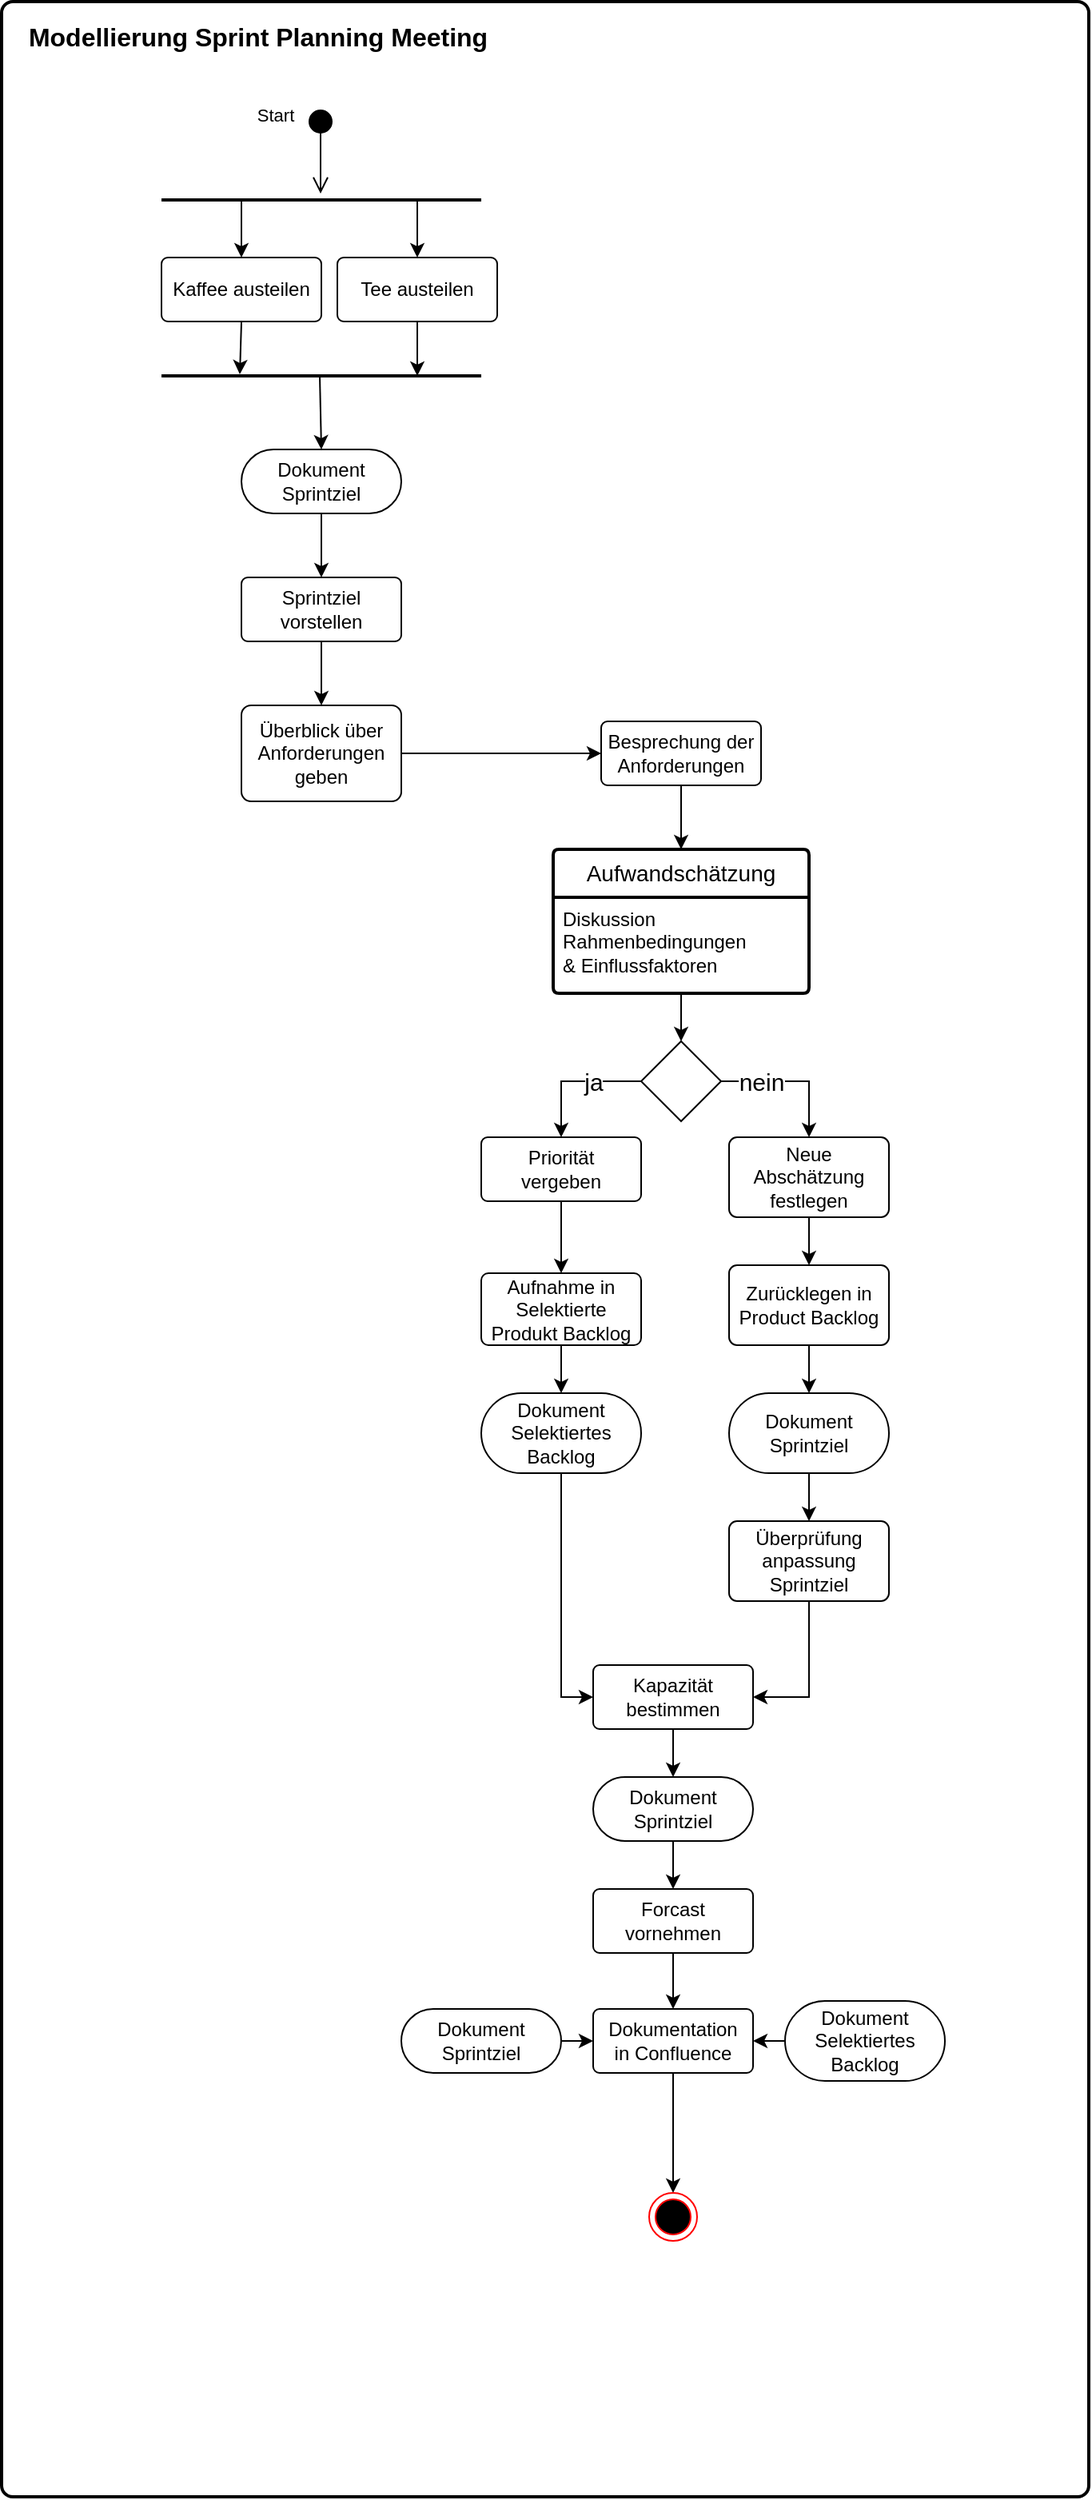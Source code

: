 <mxfile version="26.2.14">
  <diagram name="Seite-1" id="2-RKe3WMMs-gF89qvYEc">
    <mxGraphModel dx="823" dy="550" grid="1" gridSize="10" guides="1" tooltips="1" connect="1" arrows="1" fold="1" page="1" pageScale="1" pageWidth="827" pageHeight="1169" math="0" shadow="0">
      <root>
        <mxCell id="0" />
        <mxCell id="1" parent="0" />
        <mxCell id="zSzZWTqhvxV4pjIwZvgy-29" value="" style="rounded=1;whiteSpace=wrap;html=1;absoluteArcSize=1;arcSize=14;strokeWidth=2;fillColor=none;movable=0;resizable=0;rotatable=0;deletable=0;editable=0;locked=1;connectable=0;" parent="1" vertex="1">
          <mxGeometry x="80" y="80" width="680" height="1560" as="geometry" />
        </mxCell>
        <mxCell id="zSzZWTqhvxV4pjIwZvgy-30" value="&lt;font style=&quot;font-size: 16px;&quot;&gt;Modellierung Sprint Planning Meeting&lt;/font&gt;" style="text;strokeColor=none;fillColor=none;html=1;fontSize=24;fontStyle=1;verticalAlign=middle;align=center;" parent="1" vertex="1">
          <mxGeometry x="190" y="80" width="100" height="40" as="geometry" />
        </mxCell>
        <mxCell id="zSzZWTqhvxV4pjIwZvgy-38" value="Tee austeilen" style="rounded=1;arcSize=10;whiteSpace=wrap;html=1;align=center;" parent="1" vertex="1">
          <mxGeometry x="290" y="240" width="100" height="40" as="geometry" />
        </mxCell>
        <mxCell id="zSzZWTqhvxV4pjIwZvgy-39" value="" style="endArrow=classic;html=1;rounded=0;entryX=0.5;entryY=0;entryDx=0;entryDy=0;strokeWidth=1;exitX=0.8;exitY=0.5;exitDx=0;exitDy=0;exitPerimeter=0;" parent="1" source="zSzZWTqhvxV4pjIwZvgy-32" target="zSzZWTqhvxV4pjIwZvgy-38" edge="1">
          <mxGeometry width="50" height="50" relative="1" as="geometry">
            <mxPoint x="300" y="210" as="sourcePoint" />
            <mxPoint x="300" y="270" as="targetPoint" />
          </mxGeometry>
        </mxCell>
        <mxCell id="zSzZWTqhvxV4pjIwZvgy-42" value="" style="endArrow=classic;html=1;rounded=0;strokeWidth=1;exitX=0.5;exitY=1;exitDx=0;exitDy=0;entryX=0.8;entryY=0.5;entryDx=0;entryDy=0;entryPerimeter=0;" parent="1" source="zSzZWTqhvxV4pjIwZvgy-38" target="zSzZWTqhvxV4pjIwZvgy-41" edge="1">
          <mxGeometry width="50" height="50" relative="1" as="geometry">
            <mxPoint x="300" y="300" as="sourcePoint" />
            <mxPoint x="360" y="340" as="targetPoint" />
          </mxGeometry>
        </mxCell>
        <mxCell id="zSzZWTqhvxV4pjIwZvgy-61" value="&lt;div&gt;Überblick über &lt;br&gt;&lt;/div&gt;&lt;div&gt;Anforderungen&lt;/div&gt;&lt;div&gt;geben&lt;/div&gt;" style="rounded=1;arcSize=10;whiteSpace=wrap;html=1;align=center;" parent="1" vertex="1">
          <mxGeometry x="230" y="520" width="100" height="60" as="geometry" />
        </mxCell>
        <mxCell id="zSzZWTqhvxV4pjIwZvgy-62" value="" style="endArrow=classic;html=1;rounded=0;strokeWidth=1;exitX=0.5;exitY=1;exitDx=0;exitDy=0;entryX=0.5;entryY=0;entryDx=0;entryDy=0;" parent="1" source="zSzZWTqhvxV4pjIwZvgy-45" target="zSzZWTqhvxV4pjIwZvgy-61" edge="1">
          <mxGeometry width="50" height="50" relative="1" as="geometry">
            <mxPoint x="289" y="414" as="sourcePoint" />
            <mxPoint x="290" y="450" as="targetPoint" />
          </mxGeometry>
        </mxCell>
        <mxCell id="zSzZWTqhvxV4pjIwZvgy-63" value="&lt;div&gt;Besprechung der&lt;/div&gt;&lt;div&gt;Anforderungen&lt;/div&gt;" style="rounded=1;arcSize=10;whiteSpace=wrap;html=1;align=center;" parent="1" vertex="1">
          <mxGeometry x="455" y="530" width="100" height="40" as="geometry" />
        </mxCell>
        <mxCell id="zSzZWTqhvxV4pjIwZvgy-64" value="" style="endArrow=classic;html=1;rounded=0;strokeWidth=1;exitX=1;exitY=0.5;exitDx=0;exitDy=0;entryX=0;entryY=0.5;entryDx=0;entryDy=0;" parent="1" source="zSzZWTqhvxV4pjIwZvgy-61" target="zSzZWTqhvxV4pjIwZvgy-63" edge="1">
          <mxGeometry width="50" height="50" relative="1" as="geometry">
            <mxPoint x="290" y="490" as="sourcePoint" />
            <mxPoint x="290" y="530" as="targetPoint" />
          </mxGeometry>
        </mxCell>
        <mxCell id="zSzZWTqhvxV4pjIwZvgy-66" value="" style="endArrow=classic;html=1;rounded=0;strokeWidth=1;exitX=0.5;exitY=1;exitDx=0;exitDy=0;entryX=0.5;entryY=0;entryDx=0;entryDy=0;" parent="1" source="zSzZWTqhvxV4pjIwZvgy-63" edge="1">
          <mxGeometry width="50" height="50" relative="1" as="geometry">
            <mxPoint x="265" y="555" as="sourcePoint" />
            <mxPoint x="505" y="610" as="targetPoint" />
          </mxGeometry>
        </mxCell>
        <mxCell id="zSzZWTqhvxV4pjIwZvgy-69" value="Aufwandschätzung" style="swimlane;childLayout=stackLayout;horizontal=1;startSize=30;horizontalStack=0;rounded=1;fontSize=14;fontStyle=0;strokeWidth=2;resizeParent=0;resizeLast=1;shadow=0;dashed=0;align=center;arcSize=4;whiteSpace=wrap;html=1;" parent="1" vertex="1">
          <mxGeometry x="425" y="610" width="160" height="90" as="geometry" />
        </mxCell>
        <mxCell id="zSzZWTqhvxV4pjIwZvgy-70" value="&lt;div&gt;Diskussion&lt;/div&gt;&lt;div&gt;Rahmenbedingungen&lt;/div&gt;&lt;div&gt;&amp;amp; Einflussfaktoren&lt;/div&gt;" style="align=left;strokeColor=none;fillColor=none;spacingLeft=4;spacingRight=4;fontSize=12;verticalAlign=top;resizable=0;rotatable=0;part=1;html=1;whiteSpace=wrap;" parent="zSzZWTqhvxV4pjIwZvgy-69" vertex="1">
          <mxGeometry y="30" width="160" height="60" as="geometry" />
        </mxCell>
        <mxCell id="8XdRo2cmB4BejIaxNpTz-4" value="" style="endArrow=classic;html=1;rounded=0;strokeWidth=1;exitX=0.5;exitY=1;exitDx=0;exitDy=0;entryX=0.5;entryY=0;entryDx=0;entryDy=0;" parent="1" source="zSzZWTqhvxV4pjIwZvgy-70" target="8XdRo2cmB4BejIaxNpTz-2" edge="1">
          <mxGeometry width="50" height="50" relative="1" as="geometry">
            <mxPoint x="515" y="580" as="sourcePoint" />
            <mxPoint x="515" y="620" as="targetPoint" />
          </mxGeometry>
        </mxCell>
        <mxCell id="8XdRo2cmB4BejIaxNpTz-36" style="edgeStyle=orthogonalEdgeStyle;rounded=0;orthogonalLoop=1;jettySize=auto;html=1;exitX=0.5;exitY=1;exitDx=0;exitDy=0;entryX=1;entryY=0.5;entryDx=0;entryDy=0;" parent="1" source="8XdRo2cmB4BejIaxNpTz-12" target="8XdRo2cmB4BejIaxNpTz-35" edge="1">
          <mxGeometry relative="1" as="geometry" />
        </mxCell>
        <mxCell id="8XdRo2cmB4BejIaxNpTz-12" value="&lt;div&gt;Überprüfung anpassung&lt;/div&gt;&lt;div&gt;Sprintziel&lt;/div&gt;" style="rounded=1;arcSize=10;whiteSpace=wrap;html=1;align=center;" parent="1" vertex="1">
          <mxGeometry x="535" y="1030" width="100" height="50" as="geometry" />
        </mxCell>
        <mxCell id="8XdRo2cmB4BejIaxNpTz-7" value="ja" style="edgeStyle=orthogonalEdgeStyle;rounded=0;orthogonalLoop=1;jettySize=auto;html=1;exitX=0;exitY=0.5;exitDx=0;exitDy=0;entryX=0.5;entryY=0;entryDx=0;entryDy=0;fontSize=15;" parent="1" source="8XdRo2cmB4BejIaxNpTz-2" target="8XdRo2cmB4BejIaxNpTz-5" edge="1">
          <mxGeometry x="-0.294" relative="1" as="geometry">
            <mxPoint as="offset" />
          </mxGeometry>
        </mxCell>
        <mxCell id="8XdRo2cmB4BejIaxNpTz-9" value="&lt;font style=&quot;font-size: 15px;&quot;&gt;nein&lt;/font&gt;" style="edgeStyle=orthogonalEdgeStyle;rounded=0;orthogonalLoop=1;jettySize=auto;html=1;exitX=1;exitY=0.5;exitDx=0;exitDy=0;entryX=0.5;entryY=0;entryDx=0;entryDy=0;" parent="1" source="8XdRo2cmB4BejIaxNpTz-2" target="8XdRo2cmB4BejIaxNpTz-8" edge="1">
          <mxGeometry x="-0.444" relative="1" as="geometry">
            <mxPoint as="offset" />
          </mxGeometry>
        </mxCell>
        <mxCell id="8XdRo2cmB4BejIaxNpTz-2" value="" style="rhombus;whiteSpace=wrap;html=1;" parent="1" vertex="1">
          <mxGeometry x="480" y="730" width="50" height="50" as="geometry" />
        </mxCell>
        <mxCell id="8XdRo2cmB4BejIaxNpTz-17" style="edgeStyle=orthogonalEdgeStyle;rounded=0;orthogonalLoop=1;jettySize=auto;html=1;exitX=0.5;exitY=1;exitDx=0;exitDy=0;entryX=0.5;entryY=0;entryDx=0;entryDy=0;" parent="1" source="8XdRo2cmB4BejIaxNpTz-5" target="8XdRo2cmB4BejIaxNpTz-16" edge="1">
          <mxGeometry relative="1" as="geometry" />
        </mxCell>
        <mxCell id="8XdRo2cmB4BejIaxNpTz-5" value="&lt;div&gt;Priorität&lt;/div&gt;&lt;div&gt;vergeben&lt;/div&gt;" style="rounded=1;arcSize=10;whiteSpace=wrap;html=1;align=center;" parent="1" vertex="1">
          <mxGeometry x="380" y="790" width="100" height="40" as="geometry" />
        </mxCell>
        <mxCell id="8XdRo2cmB4BejIaxNpTz-30" style="edgeStyle=orthogonalEdgeStyle;rounded=0;orthogonalLoop=1;jettySize=auto;html=1;exitX=0.5;exitY=1;exitDx=0;exitDy=0;entryX=0.5;entryY=0;entryDx=0;entryDy=0;" parent="1" source="8XdRo2cmB4BejIaxNpTz-8" target="8XdRo2cmB4BejIaxNpTz-10" edge="1">
          <mxGeometry relative="1" as="geometry" />
        </mxCell>
        <mxCell id="8XdRo2cmB4BejIaxNpTz-8" value="Neue Abschätzung festlegen" style="rounded=1;arcSize=10;whiteSpace=wrap;html=1;align=center;" parent="1" vertex="1">
          <mxGeometry x="535" y="790" width="100" height="50" as="geometry" />
        </mxCell>
        <mxCell id="8XdRo2cmB4BejIaxNpTz-33" style="edgeStyle=orthogonalEdgeStyle;rounded=0;orthogonalLoop=1;jettySize=auto;html=1;exitX=0.5;exitY=1;exitDx=0;exitDy=0;" parent="1" source="8XdRo2cmB4BejIaxNpTz-10" edge="1">
          <mxGeometry relative="1" as="geometry">
            <mxPoint x="585" y="950" as="targetPoint" />
          </mxGeometry>
        </mxCell>
        <mxCell id="8XdRo2cmB4BejIaxNpTz-10" value="Zurücklegen in Product Backlog" style="rounded=1;arcSize=10;whiteSpace=wrap;html=1;align=center;" parent="1" vertex="1">
          <mxGeometry x="535" y="870" width="100" height="50" as="geometry" />
        </mxCell>
        <mxCell id="zSzZWTqhvxV4pjIwZvgy-36" value="Kaffee austeilen" style="rounded=1;arcSize=10;whiteSpace=wrap;html=1;align=center;" parent="1" vertex="1">
          <mxGeometry x="180" y="240" width="100" height="40" as="geometry" />
        </mxCell>
        <mxCell id="zSzZWTqhvxV4pjIwZvgy-40" value="" style="endArrow=classic;html=1;rounded=0;entryX=0.5;entryY=0;entryDx=0;entryDy=0;exitX=0.25;exitY=0.5;exitDx=0;exitDy=0;exitPerimeter=0;strokeWidth=1;" parent="1" source="zSzZWTqhvxV4pjIwZvgy-32" target="zSzZWTqhvxV4pjIwZvgy-36" edge="1">
          <mxGeometry width="50" height="50" relative="1" as="geometry">
            <mxPoint x="310" y="210" as="sourcePoint" />
            <mxPoint x="310" y="270" as="targetPoint" />
          </mxGeometry>
        </mxCell>
        <mxCell id="zSzZWTqhvxV4pjIwZvgy-41" value="" style="line;strokeWidth=2;fillColor=none;align=left;verticalAlign=middle;spacingTop=-1;spacingLeft=3;spacingRight=3;rotatable=0;labelPosition=right;points=[];portConstraint=eastwest;strokeColor=inherit;" parent="1" vertex="1">
          <mxGeometry x="180" y="310" width="200" height="8" as="geometry" />
        </mxCell>
        <mxCell id="zSzZWTqhvxV4pjIwZvgy-44" value="" style="endArrow=classic;html=1;rounded=0;strokeWidth=1;exitX=0.5;exitY=1;exitDx=0;exitDy=0;entryX=0.245;entryY=0.375;entryDx=0;entryDy=0;entryPerimeter=0;" parent="1" source="zSzZWTqhvxV4pjIwZvgy-36" target="zSzZWTqhvxV4pjIwZvgy-41" edge="1">
          <mxGeometry width="50" height="50" relative="1" as="geometry">
            <mxPoint x="189.5" y="300" as="sourcePoint" />
            <mxPoint x="189.5" y="354" as="targetPoint" />
          </mxGeometry>
        </mxCell>
        <mxCell id="zSzZWTqhvxV4pjIwZvgy-47" value="Start" style="html=1;verticalAlign=bottom;startArrow=circle;startFill=1;endArrow=open;startSize=6;endSize=8;curved=0;rounded=0;entryX=0.5;entryY=0.375;entryDx=0;entryDy=0;entryPerimeter=0;jumpSize=10;strokeWidth=1;" parent="1" edge="1">
          <mxGeometry x="-0.509" y="-29" width="80" relative="1" as="geometry">
            <mxPoint x="279.5" y="147" as="sourcePoint" />
            <mxPoint x="279.5" y="200" as="targetPoint" />
            <mxPoint as="offset" />
          </mxGeometry>
        </mxCell>
        <mxCell id="zSzZWTqhvxV4pjIwZvgy-32" value="" style="line;strokeWidth=2;fillColor=none;align=left;verticalAlign=middle;spacingTop=-1;spacingLeft=3;spacingRight=3;rotatable=0;labelPosition=right;points=[];portConstraint=eastwest;strokeColor=inherit;" parent="1" vertex="1">
          <mxGeometry x="180" y="200" width="200" height="8" as="geometry" />
        </mxCell>
        <mxCell id="zSzZWTqhvxV4pjIwZvgy-45" value="Sprintziel vorstellen" style="rounded=1;arcSize=10;whiteSpace=wrap;html=1;align=center;" parent="1" vertex="1">
          <mxGeometry x="230" y="440" width="100" height="40" as="geometry" />
        </mxCell>
        <mxCell id="zSzZWTqhvxV4pjIwZvgy-46" value="" style="endArrow=classic;html=1;rounded=0;strokeWidth=1;exitX=0.495;exitY=0.5;exitDx=0;exitDy=0;exitPerimeter=0;" parent="1" source="zSzZWTqhvxV4pjIwZvgy-41" edge="1">
          <mxGeometry width="50" height="50" relative="1" as="geometry">
            <mxPoint x="260" y="380" as="sourcePoint" />
            <mxPoint x="280" y="360" as="targetPoint" />
          </mxGeometry>
        </mxCell>
        <mxCell id="8XdRo2cmB4BejIaxNpTz-27" style="edgeStyle=orthogonalEdgeStyle;rounded=0;orthogonalLoop=1;jettySize=auto;html=1;exitX=0.5;exitY=1;exitDx=0;exitDy=0;entryX=0.5;entryY=0;entryDx=0;entryDy=0;" parent="1" source="8XdRo2cmB4BejIaxNpTz-16" target="8XdRo2cmB4BejIaxNpTz-24" edge="1">
          <mxGeometry relative="1" as="geometry" />
        </mxCell>
        <mxCell id="8XdRo2cmB4BejIaxNpTz-16" value="Aufnahme in Selektierte Produkt Backlog" style="rounded=1;arcSize=10;whiteSpace=wrap;html=1;align=center;" parent="1" vertex="1">
          <mxGeometry x="380" y="875" width="100" height="45" as="geometry" />
        </mxCell>
        <mxCell id="8XdRo2cmB4BejIaxNpTz-25" style="edgeStyle=orthogonalEdgeStyle;rounded=0;orthogonalLoop=1;jettySize=auto;html=1;exitX=0.5;exitY=1;exitDx=0;exitDy=0;entryX=0.5;entryY=0;entryDx=0;entryDy=0;" parent="1" source="8XdRo2cmB4BejIaxNpTz-23" target="zSzZWTqhvxV4pjIwZvgy-45" edge="1">
          <mxGeometry relative="1" as="geometry" />
        </mxCell>
        <mxCell id="8XdRo2cmB4BejIaxNpTz-23" value="&lt;div&gt;Dokument&lt;/div&gt;&lt;div&gt;Sprintziel&lt;/div&gt;" style="rounded=1;arcSize=50;whiteSpace=wrap;html=1;align=center;" parent="1" vertex="1">
          <mxGeometry x="230" y="360" width="100" height="40" as="geometry" />
        </mxCell>
        <mxCell id="8XdRo2cmB4BejIaxNpTz-37" style="edgeStyle=orthogonalEdgeStyle;rounded=0;orthogonalLoop=1;jettySize=auto;html=1;exitX=0.5;exitY=1;exitDx=0;exitDy=0;entryX=0;entryY=0.5;entryDx=0;entryDy=0;" parent="1" source="8XdRo2cmB4BejIaxNpTz-24" target="8XdRo2cmB4BejIaxNpTz-35" edge="1">
          <mxGeometry relative="1" as="geometry" />
        </mxCell>
        <mxCell id="8XdRo2cmB4BejIaxNpTz-24" value="&lt;div&gt;Dokument&lt;/div&gt;&lt;div&gt;Selektiertes Backlog&lt;/div&gt;" style="rounded=1;arcSize=50;whiteSpace=wrap;html=1;align=center;" parent="1" vertex="1">
          <mxGeometry x="380" y="950" width="100" height="50" as="geometry" />
        </mxCell>
        <mxCell id="8XdRo2cmB4BejIaxNpTz-34" style="edgeStyle=orthogonalEdgeStyle;rounded=0;orthogonalLoop=1;jettySize=auto;html=1;exitX=0.5;exitY=1;exitDx=0;exitDy=0;entryX=0.5;entryY=0;entryDx=0;entryDy=0;" parent="1" source="8XdRo2cmB4BejIaxNpTz-32" target="8XdRo2cmB4BejIaxNpTz-12" edge="1">
          <mxGeometry relative="1" as="geometry">
            <mxPoint x="585" y="1010" as="targetPoint" />
          </mxGeometry>
        </mxCell>
        <mxCell id="8XdRo2cmB4BejIaxNpTz-32" value="&lt;div&gt;Dokument&lt;/div&gt;&lt;div&gt;Sprintziel&lt;/div&gt;" style="rounded=1;arcSize=50;whiteSpace=wrap;html=1;align=center;" parent="1" vertex="1">
          <mxGeometry x="535" y="950" width="100" height="50" as="geometry" />
        </mxCell>
        <mxCell id="8XdRo2cmB4BejIaxNpTz-39" style="edgeStyle=orthogonalEdgeStyle;rounded=0;orthogonalLoop=1;jettySize=auto;html=1;exitX=0.5;exitY=1;exitDx=0;exitDy=0;entryX=0.5;entryY=0;entryDx=0;entryDy=0;" parent="1" source="8XdRo2cmB4BejIaxNpTz-35" target="8XdRo2cmB4BejIaxNpTz-38" edge="1">
          <mxGeometry relative="1" as="geometry" />
        </mxCell>
        <mxCell id="8XdRo2cmB4BejIaxNpTz-35" value="Kapazität bestimmen" style="rounded=1;arcSize=10;whiteSpace=wrap;html=1;align=center;" parent="1" vertex="1">
          <mxGeometry x="450" y="1120" width="100" height="40" as="geometry" />
        </mxCell>
        <mxCell id="8XdRo2cmB4BejIaxNpTz-41" style="edgeStyle=orthogonalEdgeStyle;rounded=0;orthogonalLoop=1;jettySize=auto;html=1;exitX=0.5;exitY=1;exitDx=0;exitDy=0;entryX=0.5;entryY=0;entryDx=0;entryDy=0;" parent="1" source="8XdRo2cmB4BejIaxNpTz-38" target="8XdRo2cmB4BejIaxNpTz-40" edge="1">
          <mxGeometry relative="1" as="geometry" />
        </mxCell>
        <mxCell id="8XdRo2cmB4BejIaxNpTz-38" value="&lt;div&gt;Dokument&lt;/div&gt;&lt;div&gt;Sprintziel&lt;/div&gt;" style="rounded=1;arcSize=50;whiteSpace=wrap;html=1;align=center;" parent="1" vertex="1">
          <mxGeometry x="450" y="1190" width="100" height="40" as="geometry" />
        </mxCell>
        <mxCell id="8XdRo2cmB4BejIaxNpTz-54" style="edgeStyle=orthogonalEdgeStyle;rounded=0;orthogonalLoop=1;jettySize=auto;html=1;exitX=0.5;exitY=1;exitDx=0;exitDy=0;" parent="1" source="8XdRo2cmB4BejIaxNpTz-40" target="8XdRo2cmB4BejIaxNpTz-49" edge="1">
          <mxGeometry relative="1" as="geometry" />
        </mxCell>
        <mxCell id="8XdRo2cmB4BejIaxNpTz-40" value="Forcast vornehmen" style="rounded=1;arcSize=10;whiteSpace=wrap;html=1;align=center;" parent="1" vertex="1">
          <mxGeometry x="450" y="1260" width="100" height="40" as="geometry" />
        </mxCell>
        <mxCell id="hUQJzvqZTiSahLYZ6e2b-3" style="edgeStyle=orthogonalEdgeStyle;rounded=0;orthogonalLoop=1;jettySize=auto;html=1;exitX=0;exitY=0.5;exitDx=0;exitDy=0;entryX=1;entryY=0.5;entryDx=0;entryDy=0;" edge="1" parent="1" source="8XdRo2cmB4BejIaxNpTz-43" target="8XdRo2cmB4BejIaxNpTz-49">
          <mxGeometry relative="1" as="geometry" />
        </mxCell>
        <mxCell id="8XdRo2cmB4BejIaxNpTz-43" value="&lt;div&gt;Dokument&lt;/div&gt;&lt;div&gt;Selektiertes Backlog&lt;/div&gt;" style="rounded=1;arcSize=50;whiteSpace=wrap;html=1;align=center;" parent="1" vertex="1">
          <mxGeometry x="570" y="1330" width="100" height="50" as="geometry" />
        </mxCell>
        <mxCell id="hUQJzvqZTiSahLYZ6e2b-2" style="edgeStyle=orthogonalEdgeStyle;rounded=0;orthogonalLoop=1;jettySize=auto;html=1;exitX=1;exitY=0.5;exitDx=0;exitDy=0;" edge="1" parent="1" source="8XdRo2cmB4BejIaxNpTz-47">
          <mxGeometry relative="1" as="geometry">
            <mxPoint x="450" y="1355.217" as="targetPoint" />
          </mxGeometry>
        </mxCell>
        <mxCell id="8XdRo2cmB4BejIaxNpTz-47" value="&lt;div&gt;Dokument&lt;/div&gt;&lt;div&gt;Sprintziel&lt;/div&gt;" style="rounded=1;arcSize=50;whiteSpace=wrap;html=1;align=center;" parent="1" vertex="1">
          <mxGeometry x="330" y="1335" width="100" height="40" as="geometry" />
        </mxCell>
        <mxCell id="8XdRo2cmB4BejIaxNpTz-53" style="edgeStyle=orthogonalEdgeStyle;rounded=0;orthogonalLoop=1;jettySize=auto;html=1;exitX=0.5;exitY=1;exitDx=0;exitDy=0;entryX=0.5;entryY=0;entryDx=0;entryDy=0;" parent="1" source="8XdRo2cmB4BejIaxNpTz-49" target="8XdRo2cmB4BejIaxNpTz-56" edge="1">
          <mxGeometry relative="1" as="geometry">
            <mxPoint x="500" y="1430.0" as="targetPoint" />
          </mxGeometry>
        </mxCell>
        <mxCell id="8XdRo2cmB4BejIaxNpTz-49" value="&lt;div&gt;Dokumentation&lt;/div&gt;&lt;div&gt;in Confluence&lt;/div&gt;" style="rounded=1;arcSize=10;whiteSpace=wrap;html=1;align=center;" parent="1" vertex="1">
          <mxGeometry x="450" y="1335" width="100" height="40" as="geometry" />
        </mxCell>
        <mxCell id="8XdRo2cmB4BejIaxNpTz-56" value="" style="ellipse;html=1;shape=endState;fillColor=#000000;strokeColor=light-dark(#FF0000,#FFFFFF);" parent="1" vertex="1">
          <mxGeometry x="485" y="1450" width="30" height="30" as="geometry" />
        </mxCell>
      </root>
    </mxGraphModel>
  </diagram>
</mxfile>
